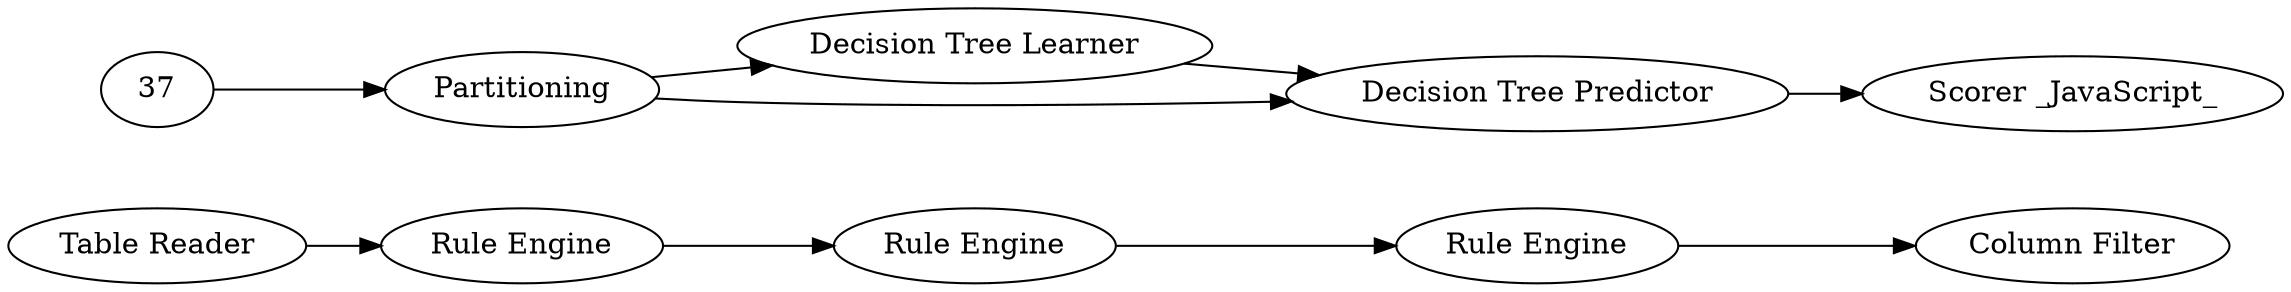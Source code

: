 digraph {
	2 [label="Table Reader"]
	30 [label="Rule Engine"]
	31 [label="Column Filter"]
	35 [label="Rule Engine"]
	36 [label="Rule Engine"]
	38 [label=Partitioning]
	39 [label="Decision Tree Learner"]
	40 [label="Decision Tree Predictor"]
	41 [label="Scorer _JavaScript_"]
	2 -> 30
	30 -> 35
	35 -> 36
	36 -> 31
	37 -> 38
	38 -> 39
	38 -> 40
	39 -> 40
	40 -> 41
	rankdir=LR
}
